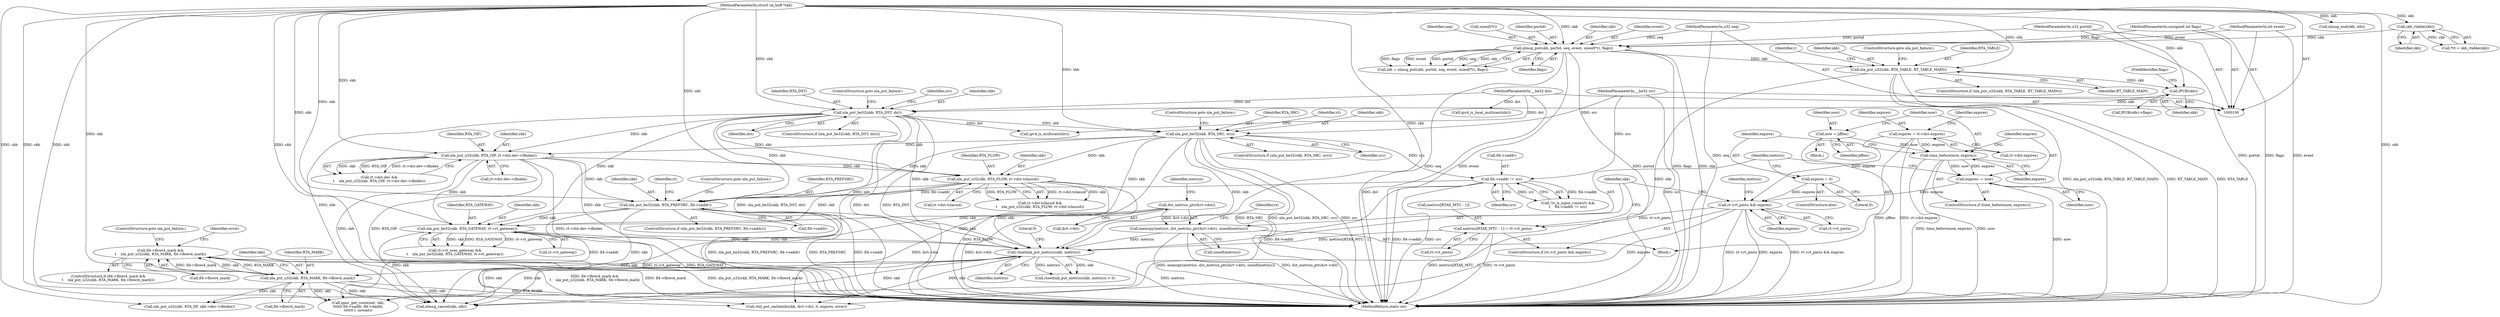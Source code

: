 digraph "0_linux_df4d92549f23e1c037e83323aff58a21b3de7fe0_1@pointer" {
"1000373" [label="(Call,fl4->flowi4_mark &&\n\t    nla_put_u32(skb, RTA_MARK, fl4->flowi4_mark))"];
"1000377" [label="(Call,nla_put_u32(skb, RTA_MARK, fl4->flowi4_mark))"];
"1000367" [label="(Call,rtnetlink_put_metrics(skb, metrics))"];
"1000297" [label="(Call,nla_put_be32(skb, RTA_PREFSRC, fl4->saddr))"];
"1000258" [label="(Call,nla_put_u32(skb, RTA_OIF, rt->dst.dev->ifindex))"];
"1000232" [label="(Call,nla_put_be32(skb, RTA_DST, dst))"];
"1000222" [label="(Call,IPCB(skb))"];
"1000175" [label="(Call,nla_put_u32(skb, RTA_TABLE, RT_TABLE_MAIN))"];
"1000127" [label="(Call,nlmsg_put(skb, portid, seq, event, sizeof(*r), flags))"];
"1000115" [label="(Call,skb_rtable(skb))"];
"1000105" [label="(MethodParameterIn,struct sk_buff *skb)"];
"1000106" [label="(MethodParameterIn,u32 portid)"];
"1000107" [label="(MethodParameterIn,u32 seq)"];
"1000108" [label="(MethodParameterIn,int event)"];
"1000110" [label="(MethodParameterIn,unsigned int flags)"];
"1000102" [label="(MethodParameterIn,__be32 dst)"];
"1000246" [label="(Call,nla_put_be32(skb, RTA_SRC, src))"];
"1000103" [label="(MethodParameterIn,__be32 src)"];
"1000276" [label="(Call,nla_put_u32(skb, RTA_FLOW, rt->dst.tclassid))"];
"1000290" [label="(Call,fl4->saddr != src)"];
"1000309" [label="(Call,nla_put_be32(skb, RTA_GATEWAY, rt->rt_gateway))"];
"1000356" [label="(Call,metrics[RTAX_MTU - 1] = rt->rt_pmtu)"];
"1000351" [label="(Call,rt->rt_pmtu && expires)"];
"1000338" [label="(Call,expires = 0)"];
"1000334" [label="(Call,expires -= now)"];
"1000331" [label="(Call,time_before(now, expires))"];
"1000327" [label="(Call,now = jiffies)"];
"1000316" [label="(Call,expires = rt->dst.expires)"];
"1000341" [label="(Call,memcpy(metrics, dst_metrics_ptr(&rt->dst), sizeof(metrics)))"];
"1000343" [label="(Call,dst_metrics_ptr(&rt->dst))"];
"1000175" [label="(Call,nla_put_u32(skb, RTA_TABLE, RT_TABLE_MAIN))"];
"1000350" [label="(ControlStructure,if (rt->rt_pmtu && expires))"];
"1000305" [label="(Call,rt->rt_uses_gateway &&\n\t    nla_put_be32(skb, RTA_GATEWAY, rt->rt_gateway))"];
"1000362" [label="(Call,rt->rt_pmtu)"];
"1000235" [label="(Identifier,dst)"];
"1000233" [label="(Identifier,skb)"];
"1000177" [label="(Identifier,RTA_TABLE)"];
"1000246" [label="(Call,nla_put_be32(skb, RTA_SRC, src))"];
"1000247" [label="(Identifier,skb)"];
"1000276" [label="(Call,nla_put_u32(skb, RTA_FLOW, rt->dst.tclassid))"];
"1000368" [label="(Identifier,skb)"];
"1000102" [label="(MethodParameterIn,__be32 dst)"];
"1000374" [label="(Call,fl4->flowi4_mark)"];
"1000483" [label="(MethodReturn,static int)"];
"1000312" [label="(Call,rt->rt_gateway)"];
"1000107" [label="(MethodParameterIn,u32 seq)"];
"1000473" [label="(Call,nlmsg_end(skb, nlh))"];
"1000372" [label="(ControlStructure,if (fl4->flowi4_mark &&\n\t    nla_put_u32(skb, RTA_MARK, fl4->flowi4_mark)))"];
"1000370" [label="(Literal,0)"];
"1000277" [label="(Identifier,skb)"];
"1000279" [label="(Call,rt->dst.tclassid)"];
"1000357" [label="(Call,metrics[RTAX_MTU - 1])"];
"1000234" [label="(Identifier,RTA_DST)"];
"1000336" [label="(Identifier,now)"];
"1000127" [label="(Call,nlmsg_put(skb, portid, seq, event, sizeof(*r), flags))"];
"1000294" [label="(Identifier,src)"];
"1000351" [label="(Call,rt->rt_pmtu && expires)"];
"1000343" [label="(Call,dst_metrics_ptr(&rt->dst))"];
"1000325" [label="(Block,)"];
"1000261" [label="(Call,rt->dst.dev->ifindex)"];
"1000410" [label="(Call,ipmr_get_route(net, skb,\n\t\t\t\t\t\t fl4->saddr, fl4->daddr,\n\t\t\t\t\t\t r, nowait))"];
"1000296" [label="(ControlStructure,if (nla_put_be32(skb, RTA_PREFSRC, fl4->saddr)))"];
"1000331" [label="(Call,time_before(now, expires))"];
"1000333" [label="(Identifier,expires)"];
"1000270" [label="(Call,rt->dst.tclassid &&\n\t    nla_put_u32(skb, RTA_FLOW, rt->dst.tclassid))"];
"1000379" [label="(Identifier,RTA_MARK)"];
"1000334" [label="(Call,expires -= now)"];
"1000298" [label="(Identifier,skb)"];
"1000128" [label="(Identifier,skb)"];
"1000309" [label="(Call,nla_put_be32(skb, RTA_GATEWAY, rt->rt_gateway))"];
"1000300" [label="(Call,fl4->saddr)"];
"1000131" [label="(Identifier,event)"];
"1000258" [label="(Call,nla_put_u32(skb, RTA_OIF, rt->dst.dev->ifindex))"];
"1000111" [label="(Block,)"];
"1000352" [label="(Call,rt->rt_pmtu)"];
"1000135" [label="(Identifier,flags)"];
"1000461" [label="(Call,rtnl_put_cacheinfo(skb, &rt->dst, 0, expires, error))"];
"1000340" [label="(Literal,0)"];
"1000317" [label="(Identifier,expires)"];
"1000385" [label="(Identifier,error)"];
"1000373" [label="(Call,fl4->flowi4_mark &&\n\t    nla_put_u32(skb, RTA_MARK, fl4->flowi4_mark))"];
"1000337" [label="(ControlStructure,else)"];
"1000250" [label="(ControlStructure,goto nla_put_failure;)"];
"1000332" [label="(Identifier,now)"];
"1000232" [label="(Call,nla_put_be32(skb, RTA_DST, dst))"];
"1000106" [label="(MethodParameterIn,u32 portid)"];
"1000324" [label="(Identifier,expires)"];
"1000236" [label="(ControlStructure,goto nla_put_failure;)"];
"1000116" [label="(Identifier,skb)"];
"1000307" [label="(Identifier,rt)"];
"1000303" [label="(ControlStructure,goto nla_put_failure;)"];
"1000231" [label="(ControlStructure,if (nla_put_be32(skb, RTA_DST, dst)))"];
"1000401" [label="(Call,ipv4_is_local_multicast(dst))"];
"1000342" [label="(Identifier,metrics)"];
"1000110" [label="(MethodParameterIn,unsigned int flags)"];
"1000380" [label="(Call,fl4->flowi4_mark)"];
"1000377" [label="(Call,nla_put_u32(skb, RTA_MARK, fl4->flowi4_mark))"];
"1000260" [label="(Identifier,RTA_OIF)"];
"1000130" [label="(Identifier,seq)"];
"1000248" [label="(Identifier,RTA_SRC)"];
"1000378" [label="(Identifier,skb)"];
"1000245" [label="(ControlStructure,if (nla_put_be32(skb, RTA_SRC, src)))"];
"1000125" [label="(Call,nlh = nlmsg_put(skb, portid, seq, event, sizeof(*r), flags))"];
"1000349" [label="(Identifier,metrics)"];
"1000335" [label="(Identifier,expires)"];
"1000182" [label="(Identifier,r)"];
"1000223" [label="(Identifier,skb)"];
"1000344" [label="(Call,&rt->dst)"];
"1000328" [label="(Identifier,now)"];
"1000339" [label="(Identifier,expires)"];
"1000238" [label="(Identifier,src)"];
"1000113" [label="(Call,*rt = skb_rtable(skb))"];
"1000330" [label="(ControlStructure,if (time_before(now, expires)))"];
"1000327" [label="(Call,now = jiffies)"];
"1000224" [label="(FieldIdentifier,flags)"];
"1000338" [label="(Call,expires = 0)"];
"1000341" [label="(Call,memcpy(metrics, dst_metrics_ptr(&rt->dst), sizeof(metrics)))"];
"1000132" [label="(Call,sizeof(*r))"];
"1000356" [label="(Call,metrics[RTAX_MTU - 1] = rt->rt_pmtu)"];
"1000383" [label="(ControlStructure,goto nla_put_failure;)"];
"1000249" [label="(Identifier,src)"];
"1000222" [label="(Call,IPCB(skb))"];
"1000450" [label="(Call,nla_put_u32(skb, RTA_IIF, skb->dev->ifindex))"];
"1000105" [label="(MethodParameterIn,struct sk_buff *skb)"];
"1000176" [label="(Identifier,skb)"];
"1000353" [label="(Identifier,rt)"];
"1000318" [label="(Call,rt->dst.expires)"];
"1000367" [label="(Call,rtnetlink_put_metrics(skb, metrics))"];
"1000278" [label="(Identifier,RTA_FLOW)"];
"1000103" [label="(MethodParameterIn,__be32 src)"];
"1000221" [label="(Call,IPCB(skb)->flags)"];
"1000174" [label="(ControlStructure,if (nla_put_u32(skb, RTA_TABLE, RT_TABLE_MAIN)))"];
"1000355" [label="(Identifier,expires)"];
"1000311" [label="(Identifier,RTA_GATEWAY)"];
"1000477" [label="(Call,nlmsg_cancel(skb, nlh))"];
"1000369" [label="(Identifier,metrics)"];
"1000310" [label="(Identifier,skb)"];
"1000179" [label="(ControlStructure,goto nla_put_failure;)"];
"1000397" [label="(Call,ipv4_is_multicast(dst))"];
"1000299" [label="(Identifier,RTA_PREFSRC)"];
"1000297" [label="(Call,nla_put_be32(skb, RTA_PREFSRC, fl4->saddr))"];
"1000178" [label="(Identifier,RT_TABLE_MAIN)"];
"1000108" [label="(MethodParameterIn,int event)"];
"1000291" [label="(Call,fl4->saddr)"];
"1000115" [label="(Call,skb_rtable(skb))"];
"1000286" [label="(Call,!rt_is_input_route(rt) &&\n\t    fl4->saddr != src)"];
"1000348" [label="(Call,sizeof(metrics))"];
"1000129" [label="(Identifier,portid)"];
"1000290" [label="(Call,fl4->saddr != src)"];
"1000259" [label="(Identifier,skb)"];
"1000329" [label="(Identifier,jiffies)"];
"1000358" [label="(Identifier,metrics)"];
"1000316" [label="(Call,expires = rt->dst.expires)"];
"1000252" [label="(Call,rt->dst.dev &&\n\t    nla_put_u32(skb, RTA_OIF, rt->dst.dev->ifindex))"];
"1000366" [label="(Call,rtnetlink_put_metrics(skb, metrics) < 0)"];
"1000255" [label="(Identifier,rt)"];
"1000373" -> "1000372"  [label="AST: "];
"1000373" -> "1000374"  [label="CFG: "];
"1000373" -> "1000377"  [label="CFG: "];
"1000374" -> "1000373"  [label="AST: "];
"1000377" -> "1000373"  [label="AST: "];
"1000383" -> "1000373"  [label="CFG: "];
"1000385" -> "1000373"  [label="CFG: "];
"1000373" -> "1000483"  [label="DDG: nla_put_u32(skb, RTA_MARK, fl4->flowi4_mark)"];
"1000373" -> "1000483"  [label="DDG: fl4->flowi4_mark &&\n\t    nla_put_u32(skb, RTA_MARK, fl4->flowi4_mark)"];
"1000373" -> "1000483"  [label="DDG: fl4->flowi4_mark"];
"1000377" -> "1000373"  [label="DDG: fl4->flowi4_mark"];
"1000377" -> "1000373"  [label="DDG: skb"];
"1000377" -> "1000373"  [label="DDG: RTA_MARK"];
"1000377" -> "1000380"  [label="CFG: "];
"1000378" -> "1000377"  [label="AST: "];
"1000379" -> "1000377"  [label="AST: "];
"1000380" -> "1000377"  [label="AST: "];
"1000377" -> "1000483"  [label="DDG: RTA_MARK"];
"1000367" -> "1000377"  [label="DDG: skb"];
"1000105" -> "1000377"  [label="DDG: skb"];
"1000377" -> "1000410"  [label="DDG: skb"];
"1000377" -> "1000450"  [label="DDG: skb"];
"1000377" -> "1000461"  [label="DDG: skb"];
"1000377" -> "1000477"  [label="DDG: skb"];
"1000367" -> "1000366"  [label="AST: "];
"1000367" -> "1000369"  [label="CFG: "];
"1000368" -> "1000367"  [label="AST: "];
"1000369" -> "1000367"  [label="AST: "];
"1000370" -> "1000367"  [label="CFG: "];
"1000367" -> "1000483"  [label="DDG: metrics"];
"1000367" -> "1000366"  [label="DDG: skb"];
"1000367" -> "1000366"  [label="DDG: metrics"];
"1000297" -> "1000367"  [label="DDG: skb"];
"1000232" -> "1000367"  [label="DDG: skb"];
"1000276" -> "1000367"  [label="DDG: skb"];
"1000246" -> "1000367"  [label="DDG: skb"];
"1000258" -> "1000367"  [label="DDG: skb"];
"1000309" -> "1000367"  [label="DDG: skb"];
"1000105" -> "1000367"  [label="DDG: skb"];
"1000356" -> "1000367"  [label="DDG: metrics[RTAX_MTU - 1]"];
"1000341" -> "1000367"  [label="DDG: metrics"];
"1000367" -> "1000410"  [label="DDG: skb"];
"1000367" -> "1000450"  [label="DDG: skb"];
"1000367" -> "1000461"  [label="DDG: skb"];
"1000367" -> "1000477"  [label="DDG: skb"];
"1000297" -> "1000296"  [label="AST: "];
"1000297" -> "1000300"  [label="CFG: "];
"1000298" -> "1000297"  [label="AST: "];
"1000299" -> "1000297"  [label="AST: "];
"1000300" -> "1000297"  [label="AST: "];
"1000303" -> "1000297"  [label="CFG: "];
"1000307" -> "1000297"  [label="CFG: "];
"1000297" -> "1000483"  [label="DDG: nla_put_be32(skb, RTA_PREFSRC, fl4->saddr)"];
"1000297" -> "1000483"  [label="DDG: RTA_PREFSRC"];
"1000297" -> "1000483"  [label="DDG: fl4->saddr"];
"1000258" -> "1000297"  [label="DDG: skb"];
"1000232" -> "1000297"  [label="DDG: skb"];
"1000276" -> "1000297"  [label="DDG: skb"];
"1000246" -> "1000297"  [label="DDG: skb"];
"1000105" -> "1000297"  [label="DDG: skb"];
"1000290" -> "1000297"  [label="DDG: fl4->saddr"];
"1000297" -> "1000309"  [label="DDG: skb"];
"1000297" -> "1000410"  [label="DDG: fl4->saddr"];
"1000297" -> "1000477"  [label="DDG: skb"];
"1000258" -> "1000252"  [label="AST: "];
"1000258" -> "1000261"  [label="CFG: "];
"1000259" -> "1000258"  [label="AST: "];
"1000260" -> "1000258"  [label="AST: "];
"1000261" -> "1000258"  [label="AST: "];
"1000252" -> "1000258"  [label="CFG: "];
"1000258" -> "1000483"  [label="DDG: RTA_OIF"];
"1000258" -> "1000483"  [label="DDG: rt->dst.dev->ifindex"];
"1000258" -> "1000252"  [label="DDG: skb"];
"1000258" -> "1000252"  [label="DDG: RTA_OIF"];
"1000258" -> "1000252"  [label="DDG: rt->dst.dev->ifindex"];
"1000232" -> "1000258"  [label="DDG: skb"];
"1000246" -> "1000258"  [label="DDG: skb"];
"1000105" -> "1000258"  [label="DDG: skb"];
"1000258" -> "1000276"  [label="DDG: skb"];
"1000258" -> "1000309"  [label="DDG: skb"];
"1000258" -> "1000477"  [label="DDG: skb"];
"1000232" -> "1000231"  [label="AST: "];
"1000232" -> "1000235"  [label="CFG: "];
"1000233" -> "1000232"  [label="AST: "];
"1000234" -> "1000232"  [label="AST: "];
"1000235" -> "1000232"  [label="AST: "];
"1000236" -> "1000232"  [label="CFG: "];
"1000238" -> "1000232"  [label="CFG: "];
"1000232" -> "1000483"  [label="DDG: dst"];
"1000232" -> "1000483"  [label="DDG: nla_put_be32(skb, RTA_DST, dst)"];
"1000232" -> "1000483"  [label="DDG: RTA_DST"];
"1000222" -> "1000232"  [label="DDG: skb"];
"1000105" -> "1000232"  [label="DDG: skb"];
"1000102" -> "1000232"  [label="DDG: dst"];
"1000232" -> "1000246"  [label="DDG: skb"];
"1000232" -> "1000276"  [label="DDG: skb"];
"1000232" -> "1000309"  [label="DDG: skb"];
"1000232" -> "1000397"  [label="DDG: dst"];
"1000232" -> "1000477"  [label="DDG: skb"];
"1000222" -> "1000221"  [label="AST: "];
"1000222" -> "1000223"  [label="CFG: "];
"1000223" -> "1000222"  [label="AST: "];
"1000224" -> "1000222"  [label="CFG: "];
"1000175" -> "1000222"  [label="DDG: skb"];
"1000105" -> "1000222"  [label="DDG: skb"];
"1000175" -> "1000174"  [label="AST: "];
"1000175" -> "1000178"  [label="CFG: "];
"1000176" -> "1000175"  [label="AST: "];
"1000177" -> "1000175"  [label="AST: "];
"1000178" -> "1000175"  [label="AST: "];
"1000179" -> "1000175"  [label="CFG: "];
"1000182" -> "1000175"  [label="CFG: "];
"1000175" -> "1000483"  [label="DDG: RT_TABLE_MAIN"];
"1000175" -> "1000483"  [label="DDG: RTA_TABLE"];
"1000175" -> "1000483"  [label="DDG: nla_put_u32(skb, RTA_TABLE, RT_TABLE_MAIN)"];
"1000127" -> "1000175"  [label="DDG: skb"];
"1000105" -> "1000175"  [label="DDG: skb"];
"1000175" -> "1000477"  [label="DDG: skb"];
"1000127" -> "1000125"  [label="AST: "];
"1000127" -> "1000135"  [label="CFG: "];
"1000128" -> "1000127"  [label="AST: "];
"1000129" -> "1000127"  [label="AST: "];
"1000130" -> "1000127"  [label="AST: "];
"1000131" -> "1000127"  [label="AST: "];
"1000132" -> "1000127"  [label="AST: "];
"1000135" -> "1000127"  [label="AST: "];
"1000125" -> "1000127"  [label="CFG: "];
"1000127" -> "1000483"  [label="DDG: seq"];
"1000127" -> "1000483"  [label="DDG: portid"];
"1000127" -> "1000483"  [label="DDG: flags"];
"1000127" -> "1000483"  [label="DDG: skb"];
"1000127" -> "1000483"  [label="DDG: event"];
"1000127" -> "1000125"  [label="DDG: flags"];
"1000127" -> "1000125"  [label="DDG: event"];
"1000127" -> "1000125"  [label="DDG: portid"];
"1000127" -> "1000125"  [label="DDG: seq"];
"1000127" -> "1000125"  [label="DDG: skb"];
"1000115" -> "1000127"  [label="DDG: skb"];
"1000105" -> "1000127"  [label="DDG: skb"];
"1000106" -> "1000127"  [label="DDG: portid"];
"1000107" -> "1000127"  [label="DDG: seq"];
"1000108" -> "1000127"  [label="DDG: event"];
"1000110" -> "1000127"  [label="DDG: flags"];
"1000115" -> "1000113"  [label="AST: "];
"1000115" -> "1000116"  [label="CFG: "];
"1000116" -> "1000115"  [label="AST: "];
"1000113" -> "1000115"  [label="CFG: "];
"1000115" -> "1000113"  [label="DDG: skb"];
"1000105" -> "1000115"  [label="DDG: skb"];
"1000105" -> "1000100"  [label="AST: "];
"1000105" -> "1000483"  [label="DDG: skb"];
"1000105" -> "1000246"  [label="DDG: skb"];
"1000105" -> "1000276"  [label="DDG: skb"];
"1000105" -> "1000309"  [label="DDG: skb"];
"1000105" -> "1000410"  [label="DDG: skb"];
"1000105" -> "1000450"  [label="DDG: skb"];
"1000105" -> "1000461"  [label="DDG: skb"];
"1000105" -> "1000473"  [label="DDG: skb"];
"1000105" -> "1000477"  [label="DDG: skb"];
"1000106" -> "1000100"  [label="AST: "];
"1000106" -> "1000483"  [label="DDG: portid"];
"1000107" -> "1000100"  [label="AST: "];
"1000107" -> "1000483"  [label="DDG: seq"];
"1000108" -> "1000100"  [label="AST: "];
"1000108" -> "1000483"  [label="DDG: event"];
"1000110" -> "1000100"  [label="AST: "];
"1000110" -> "1000483"  [label="DDG: flags"];
"1000102" -> "1000100"  [label="AST: "];
"1000102" -> "1000483"  [label="DDG: dst"];
"1000102" -> "1000397"  [label="DDG: dst"];
"1000102" -> "1000401"  [label="DDG: dst"];
"1000246" -> "1000245"  [label="AST: "];
"1000246" -> "1000249"  [label="CFG: "];
"1000247" -> "1000246"  [label="AST: "];
"1000248" -> "1000246"  [label="AST: "];
"1000249" -> "1000246"  [label="AST: "];
"1000250" -> "1000246"  [label="CFG: "];
"1000255" -> "1000246"  [label="CFG: "];
"1000246" -> "1000483"  [label="DDG: RTA_SRC"];
"1000246" -> "1000483"  [label="DDG: nla_put_be32(skb, RTA_SRC, src)"];
"1000246" -> "1000483"  [label="DDG: src"];
"1000103" -> "1000246"  [label="DDG: src"];
"1000246" -> "1000276"  [label="DDG: skb"];
"1000246" -> "1000290"  [label="DDG: src"];
"1000246" -> "1000309"  [label="DDG: skb"];
"1000246" -> "1000477"  [label="DDG: skb"];
"1000103" -> "1000100"  [label="AST: "];
"1000103" -> "1000483"  [label="DDG: src"];
"1000103" -> "1000290"  [label="DDG: src"];
"1000276" -> "1000270"  [label="AST: "];
"1000276" -> "1000279"  [label="CFG: "];
"1000277" -> "1000276"  [label="AST: "];
"1000278" -> "1000276"  [label="AST: "];
"1000279" -> "1000276"  [label="AST: "];
"1000270" -> "1000276"  [label="CFG: "];
"1000276" -> "1000483"  [label="DDG: RTA_FLOW"];
"1000276" -> "1000270"  [label="DDG: rt->dst.tclassid"];
"1000276" -> "1000270"  [label="DDG: skb"];
"1000276" -> "1000270"  [label="DDG: RTA_FLOW"];
"1000276" -> "1000309"  [label="DDG: skb"];
"1000276" -> "1000477"  [label="DDG: skb"];
"1000290" -> "1000286"  [label="AST: "];
"1000290" -> "1000294"  [label="CFG: "];
"1000291" -> "1000290"  [label="AST: "];
"1000294" -> "1000290"  [label="AST: "];
"1000286" -> "1000290"  [label="CFG: "];
"1000290" -> "1000483"  [label="DDG: fl4->saddr"];
"1000290" -> "1000483"  [label="DDG: src"];
"1000290" -> "1000286"  [label="DDG: fl4->saddr"];
"1000290" -> "1000286"  [label="DDG: src"];
"1000290" -> "1000410"  [label="DDG: fl4->saddr"];
"1000309" -> "1000305"  [label="AST: "];
"1000309" -> "1000312"  [label="CFG: "];
"1000310" -> "1000309"  [label="AST: "];
"1000311" -> "1000309"  [label="AST: "];
"1000312" -> "1000309"  [label="AST: "];
"1000305" -> "1000309"  [label="CFG: "];
"1000309" -> "1000483"  [label="DDG: rt->rt_gateway"];
"1000309" -> "1000483"  [label="DDG: RTA_GATEWAY"];
"1000309" -> "1000305"  [label="DDG: skb"];
"1000309" -> "1000305"  [label="DDG: RTA_GATEWAY"];
"1000309" -> "1000305"  [label="DDG: rt->rt_gateway"];
"1000309" -> "1000477"  [label="DDG: skb"];
"1000356" -> "1000350"  [label="AST: "];
"1000356" -> "1000362"  [label="CFG: "];
"1000357" -> "1000356"  [label="AST: "];
"1000362" -> "1000356"  [label="AST: "];
"1000368" -> "1000356"  [label="CFG: "];
"1000356" -> "1000483"  [label="DDG: metrics[RTAX_MTU - 1]"];
"1000356" -> "1000483"  [label="DDG: rt->rt_pmtu"];
"1000351" -> "1000356"  [label="DDG: rt->rt_pmtu"];
"1000351" -> "1000350"  [label="AST: "];
"1000351" -> "1000352"  [label="CFG: "];
"1000351" -> "1000355"  [label="CFG: "];
"1000352" -> "1000351"  [label="AST: "];
"1000355" -> "1000351"  [label="AST: "];
"1000358" -> "1000351"  [label="CFG: "];
"1000368" -> "1000351"  [label="CFG: "];
"1000351" -> "1000483"  [label="DDG: rt->rt_pmtu && expires"];
"1000351" -> "1000483"  [label="DDG: rt->rt_pmtu"];
"1000351" -> "1000483"  [label="DDG: expires"];
"1000338" -> "1000351"  [label="DDG: expires"];
"1000334" -> "1000351"  [label="DDG: expires"];
"1000316" -> "1000351"  [label="DDG: expires"];
"1000351" -> "1000461"  [label="DDG: expires"];
"1000338" -> "1000337"  [label="AST: "];
"1000338" -> "1000340"  [label="CFG: "];
"1000339" -> "1000338"  [label="AST: "];
"1000340" -> "1000338"  [label="AST: "];
"1000342" -> "1000338"  [label="CFG: "];
"1000334" -> "1000330"  [label="AST: "];
"1000334" -> "1000336"  [label="CFG: "];
"1000335" -> "1000334"  [label="AST: "];
"1000336" -> "1000334"  [label="AST: "];
"1000342" -> "1000334"  [label="CFG: "];
"1000334" -> "1000483"  [label="DDG: now"];
"1000331" -> "1000334"  [label="DDG: now"];
"1000331" -> "1000334"  [label="DDG: expires"];
"1000331" -> "1000330"  [label="AST: "];
"1000331" -> "1000333"  [label="CFG: "];
"1000332" -> "1000331"  [label="AST: "];
"1000333" -> "1000331"  [label="AST: "];
"1000335" -> "1000331"  [label="CFG: "];
"1000339" -> "1000331"  [label="CFG: "];
"1000331" -> "1000483"  [label="DDG: time_before(now, expires)"];
"1000331" -> "1000483"  [label="DDG: now"];
"1000327" -> "1000331"  [label="DDG: now"];
"1000316" -> "1000331"  [label="DDG: expires"];
"1000327" -> "1000325"  [label="AST: "];
"1000327" -> "1000329"  [label="CFG: "];
"1000328" -> "1000327"  [label="AST: "];
"1000329" -> "1000327"  [label="AST: "];
"1000332" -> "1000327"  [label="CFG: "];
"1000327" -> "1000483"  [label="DDG: jiffies"];
"1000316" -> "1000111"  [label="AST: "];
"1000316" -> "1000318"  [label="CFG: "];
"1000317" -> "1000316"  [label="AST: "];
"1000318" -> "1000316"  [label="AST: "];
"1000324" -> "1000316"  [label="CFG: "];
"1000316" -> "1000483"  [label="DDG: rt->dst.expires"];
"1000341" -> "1000111"  [label="AST: "];
"1000341" -> "1000348"  [label="CFG: "];
"1000342" -> "1000341"  [label="AST: "];
"1000343" -> "1000341"  [label="AST: "];
"1000348" -> "1000341"  [label="AST: "];
"1000353" -> "1000341"  [label="CFG: "];
"1000341" -> "1000483"  [label="DDG: dst_metrics_ptr(&rt->dst)"];
"1000341" -> "1000483"  [label="DDG: memcpy(metrics, dst_metrics_ptr(&rt->dst), sizeof(metrics))"];
"1000343" -> "1000341"  [label="DDG: &rt->dst"];
"1000343" -> "1000344"  [label="CFG: "];
"1000344" -> "1000343"  [label="AST: "];
"1000349" -> "1000343"  [label="CFG: "];
"1000343" -> "1000483"  [label="DDG: &rt->dst"];
"1000343" -> "1000461"  [label="DDG: &rt->dst"];
}
